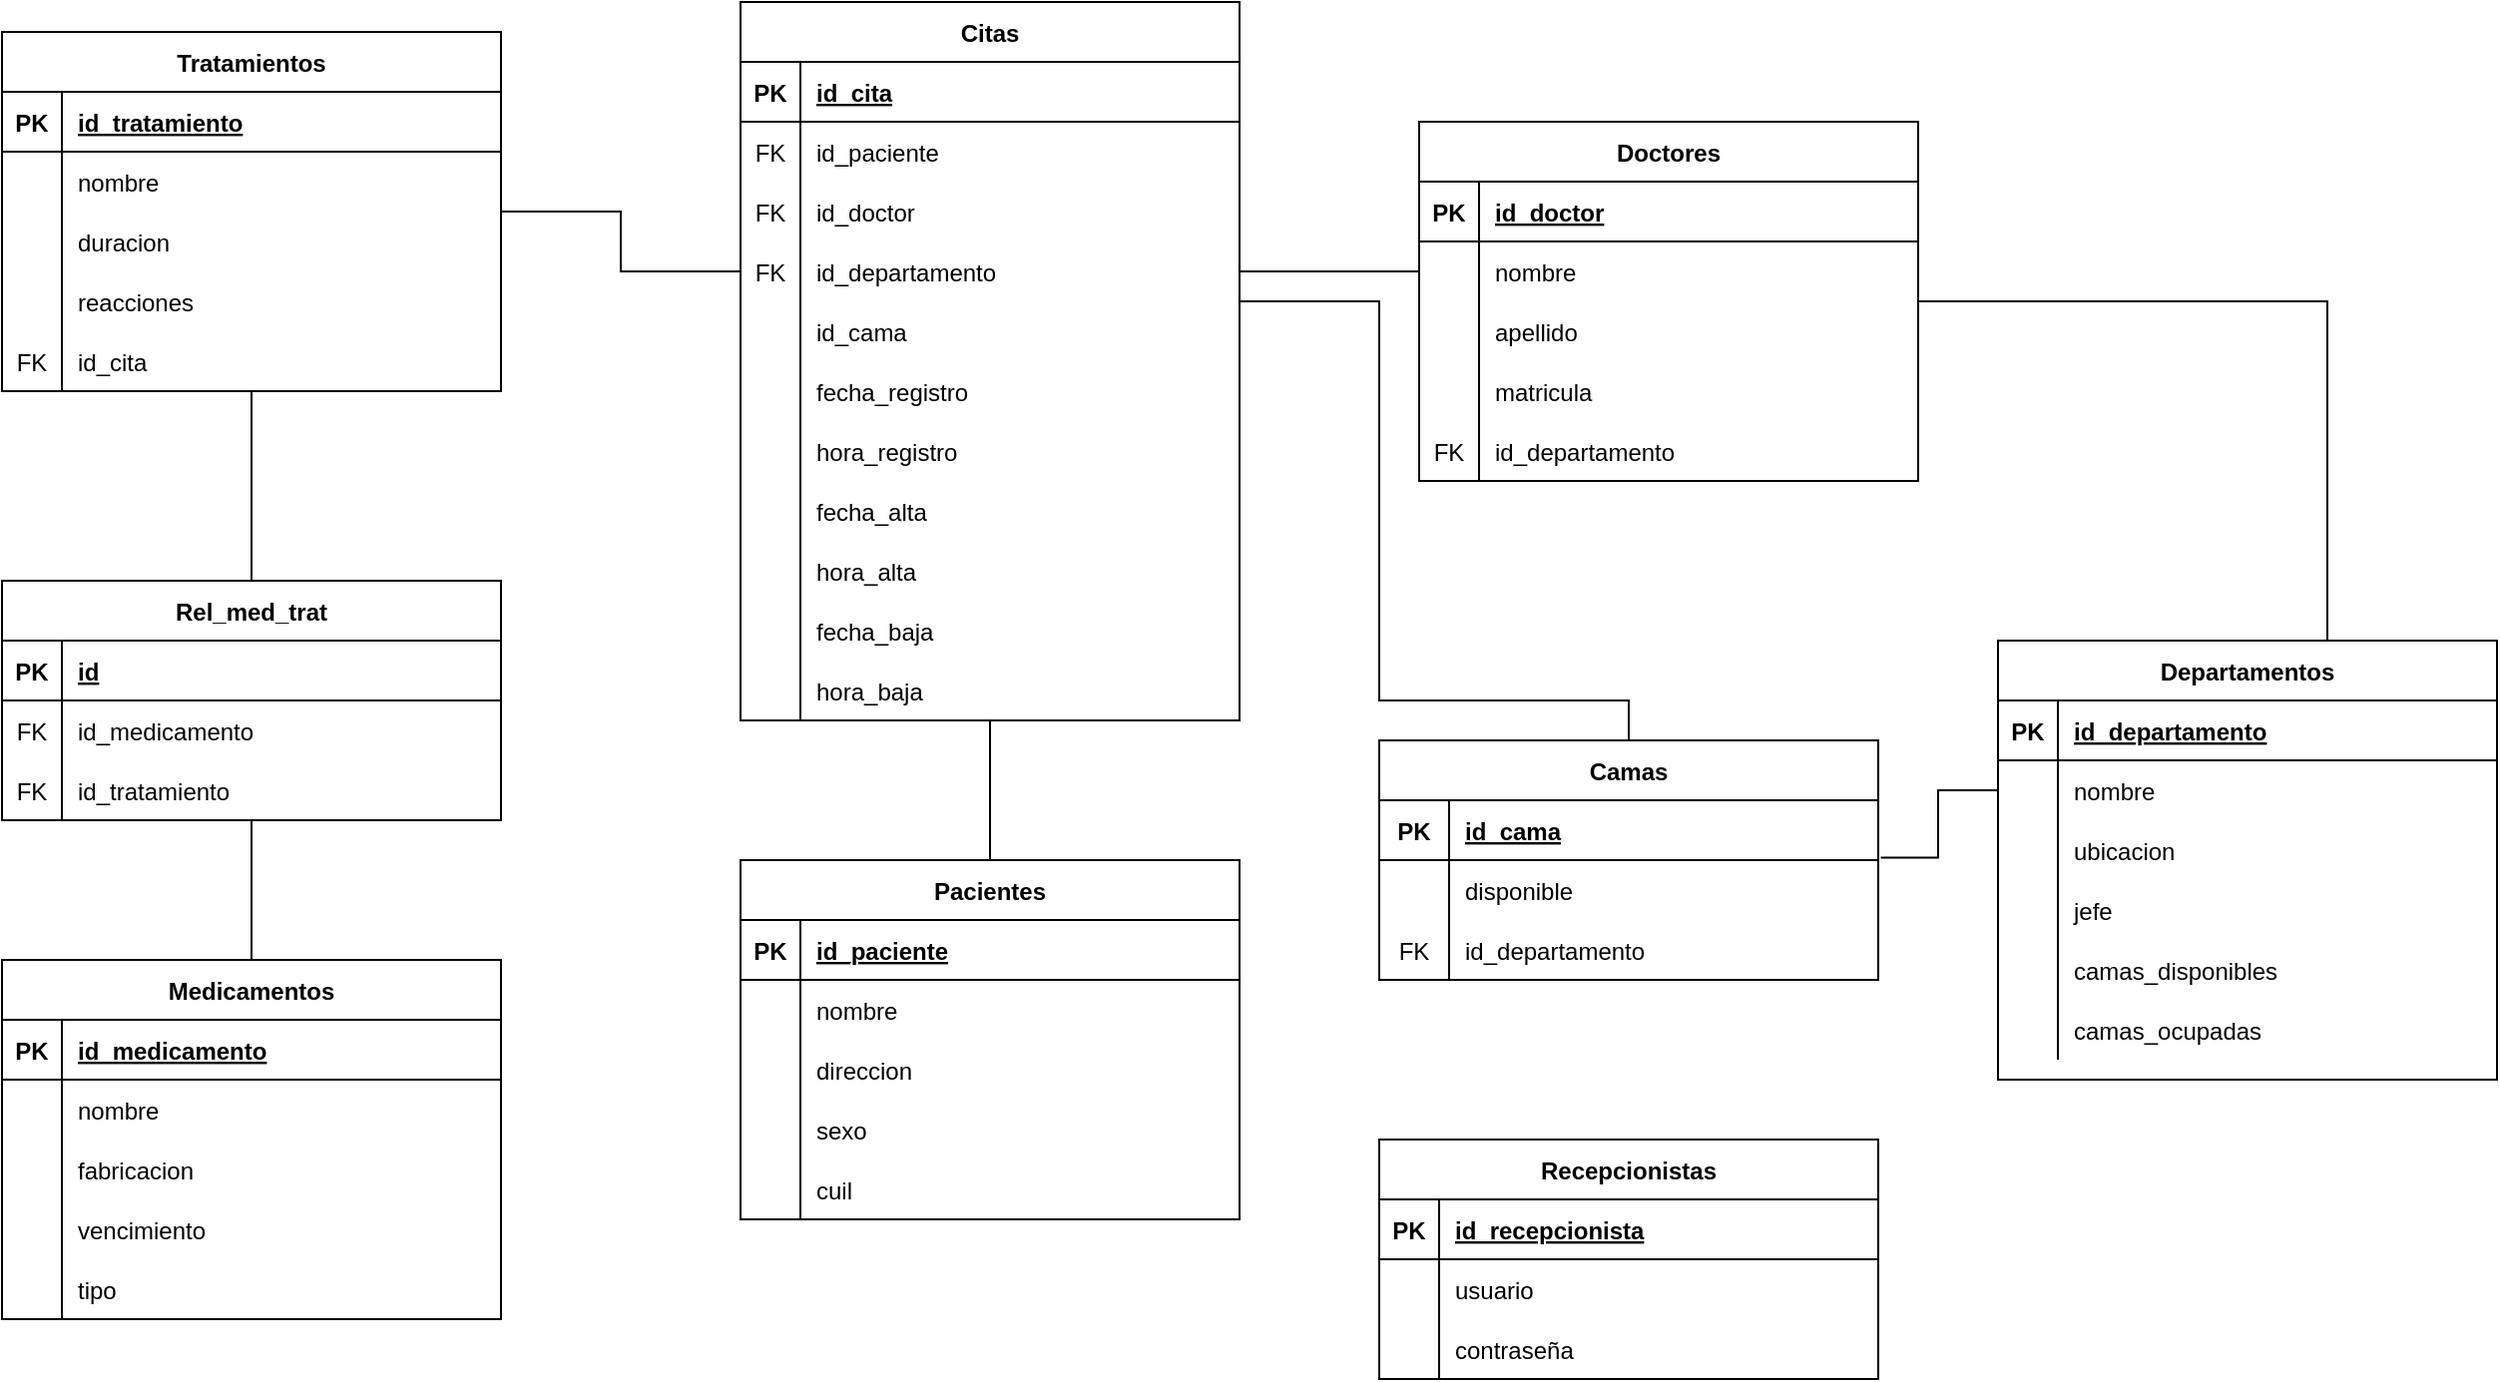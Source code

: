 <mxfile version="20.5.1" type="device"><diagram id="R2lEEEUBdFMjLlhIrx00" name="DER"><mxGraphModel dx="1574" dy="877" grid="1" gridSize="10" guides="1" tooltips="1" connect="1" arrows="1" fold="1" page="1" pageScale="1" pageWidth="850" pageHeight="1100" math="0" shadow="0" extFonts="Permanent Marker^https://fonts.googleapis.com/css?family=Permanent+Marker"><root><mxCell id="0"/><mxCell id="1" parent="0"/><mxCell id="C-vyLk0tnHw3VtMMgP7b-2" value="Pacientes" style="shape=table;startSize=30;container=1;collapsible=1;childLayout=tableLayout;fixedRows=1;rowLines=0;fontStyle=1;align=center;resizeLast=1;" parent="1" vertex="1"><mxGeometry x="590" y="710" width="250" height="180" as="geometry"/></mxCell><mxCell id="C-vyLk0tnHw3VtMMgP7b-3" value="" style="shape=partialRectangle;collapsible=0;dropTarget=0;pointerEvents=0;fillColor=none;points=[[0,0.5],[1,0.5]];portConstraint=eastwest;top=0;left=0;right=0;bottom=1;" parent="C-vyLk0tnHw3VtMMgP7b-2" vertex="1"><mxGeometry y="30" width="250" height="30" as="geometry"/></mxCell><mxCell id="C-vyLk0tnHw3VtMMgP7b-4" value="PK" style="shape=partialRectangle;overflow=hidden;connectable=0;fillColor=none;top=0;left=0;bottom=0;right=0;fontStyle=1;" parent="C-vyLk0tnHw3VtMMgP7b-3" vertex="1"><mxGeometry width="30" height="30" as="geometry"><mxRectangle width="30" height="30" as="alternateBounds"/></mxGeometry></mxCell><mxCell id="C-vyLk0tnHw3VtMMgP7b-5" value="id_paciente" style="shape=partialRectangle;overflow=hidden;connectable=0;fillColor=none;top=0;left=0;bottom=0;right=0;align=left;spacingLeft=6;fontStyle=5;" parent="C-vyLk0tnHw3VtMMgP7b-3" vertex="1"><mxGeometry x="30" width="220" height="30" as="geometry"><mxRectangle width="220" height="30" as="alternateBounds"/></mxGeometry></mxCell><mxCell id="C-vyLk0tnHw3VtMMgP7b-6" value="" style="shape=partialRectangle;collapsible=0;dropTarget=0;pointerEvents=0;fillColor=none;points=[[0,0.5],[1,0.5]];portConstraint=eastwest;top=0;left=0;right=0;bottom=0;" parent="C-vyLk0tnHw3VtMMgP7b-2" vertex="1"><mxGeometry y="60" width="250" height="30" as="geometry"/></mxCell><mxCell id="C-vyLk0tnHw3VtMMgP7b-7" value="" style="shape=partialRectangle;overflow=hidden;connectable=0;fillColor=none;top=0;left=0;bottom=0;right=0;" parent="C-vyLk0tnHw3VtMMgP7b-6" vertex="1"><mxGeometry width="30" height="30" as="geometry"><mxRectangle width="30" height="30" as="alternateBounds"/></mxGeometry></mxCell><mxCell id="C-vyLk0tnHw3VtMMgP7b-8" value="nombre" style="shape=partialRectangle;overflow=hidden;connectable=0;fillColor=none;top=0;left=0;bottom=0;right=0;align=left;spacingLeft=6;" parent="C-vyLk0tnHw3VtMMgP7b-6" vertex="1"><mxGeometry x="30" width="220" height="30" as="geometry"><mxRectangle width="220" height="30" as="alternateBounds"/></mxGeometry></mxCell><mxCell id="C-vyLk0tnHw3VtMMgP7b-9" value="" style="shape=partialRectangle;collapsible=0;dropTarget=0;pointerEvents=0;fillColor=none;points=[[0,0.5],[1,0.5]];portConstraint=eastwest;top=0;left=0;right=0;bottom=0;" parent="C-vyLk0tnHw3VtMMgP7b-2" vertex="1"><mxGeometry y="90" width="250" height="30" as="geometry"/></mxCell><mxCell id="C-vyLk0tnHw3VtMMgP7b-10" value="" style="shape=partialRectangle;overflow=hidden;connectable=0;fillColor=none;top=0;left=0;bottom=0;right=0;" parent="C-vyLk0tnHw3VtMMgP7b-9" vertex="1"><mxGeometry width="30" height="30" as="geometry"><mxRectangle width="30" height="30" as="alternateBounds"/></mxGeometry></mxCell><mxCell id="C-vyLk0tnHw3VtMMgP7b-11" value="direccion" style="shape=partialRectangle;overflow=hidden;connectable=0;fillColor=none;top=0;left=0;bottom=0;right=0;align=left;spacingLeft=6;" parent="C-vyLk0tnHw3VtMMgP7b-9" vertex="1"><mxGeometry x="30" width="220" height="30" as="geometry"><mxRectangle width="220" height="30" as="alternateBounds"/></mxGeometry></mxCell><mxCell id="EEqQCvYP9UKdH7BPrx2S-10" style="shape=partialRectangle;collapsible=0;dropTarget=0;pointerEvents=0;fillColor=none;points=[[0,0.5],[1,0.5]];portConstraint=eastwest;top=0;left=0;right=0;bottom=0;" parent="C-vyLk0tnHw3VtMMgP7b-2" vertex="1"><mxGeometry y="120" width="250" height="30" as="geometry"/></mxCell><mxCell id="EEqQCvYP9UKdH7BPrx2S-11" style="shape=partialRectangle;overflow=hidden;connectable=0;fillColor=none;top=0;left=0;bottom=0;right=0;" parent="EEqQCvYP9UKdH7BPrx2S-10" vertex="1"><mxGeometry width="30" height="30" as="geometry"><mxRectangle width="30" height="30" as="alternateBounds"/></mxGeometry></mxCell><mxCell id="EEqQCvYP9UKdH7BPrx2S-12" value="sexo" style="shape=partialRectangle;overflow=hidden;connectable=0;fillColor=none;top=0;left=0;bottom=0;right=0;align=left;spacingLeft=6;" parent="EEqQCvYP9UKdH7BPrx2S-10" vertex="1"><mxGeometry x="30" width="220" height="30" as="geometry"><mxRectangle width="220" height="30" as="alternateBounds"/></mxGeometry></mxCell><mxCell id="EEqQCvYP9UKdH7BPrx2S-13" style="shape=partialRectangle;collapsible=0;dropTarget=0;pointerEvents=0;fillColor=none;points=[[0,0.5],[1,0.5]];portConstraint=eastwest;top=0;left=0;right=0;bottom=0;" parent="C-vyLk0tnHw3VtMMgP7b-2" vertex="1"><mxGeometry y="150" width="250" height="30" as="geometry"/></mxCell><mxCell id="EEqQCvYP9UKdH7BPrx2S-14" style="shape=partialRectangle;overflow=hidden;connectable=0;fillColor=none;top=0;left=0;bottom=0;right=0;" parent="EEqQCvYP9UKdH7BPrx2S-13" vertex="1"><mxGeometry width="30" height="30" as="geometry"><mxRectangle width="30" height="30" as="alternateBounds"/></mxGeometry></mxCell><mxCell id="EEqQCvYP9UKdH7BPrx2S-15" value="cuil" style="shape=partialRectangle;overflow=hidden;connectable=0;fillColor=none;top=0;left=0;bottom=0;right=0;align=left;spacingLeft=6;" parent="EEqQCvYP9UKdH7BPrx2S-13" vertex="1"><mxGeometry x="30" width="220" height="30" as="geometry"><mxRectangle width="220" height="30" as="alternateBounds"/></mxGeometry></mxCell><mxCell id="C-vyLk0tnHw3VtMMgP7b-13" value="Departamentos" style="shape=table;startSize=30;container=1;collapsible=1;childLayout=tableLayout;fixedRows=1;rowLines=0;fontStyle=1;align=center;resizeLast=1;" parent="1" vertex="1"><mxGeometry x="1220" y="600" width="250" height="220" as="geometry"/></mxCell><mxCell id="C-vyLk0tnHw3VtMMgP7b-14" value="" style="shape=partialRectangle;collapsible=0;dropTarget=0;pointerEvents=0;fillColor=none;points=[[0,0.5],[1,0.5]];portConstraint=eastwest;top=0;left=0;right=0;bottom=1;" parent="C-vyLk0tnHw3VtMMgP7b-13" vertex="1"><mxGeometry y="30" width="250" height="30" as="geometry"/></mxCell><mxCell id="C-vyLk0tnHw3VtMMgP7b-15" value="PK" style="shape=partialRectangle;overflow=hidden;connectable=0;fillColor=none;top=0;left=0;bottom=0;right=0;fontStyle=1;" parent="C-vyLk0tnHw3VtMMgP7b-14" vertex="1"><mxGeometry width="30" height="30" as="geometry"><mxRectangle width="30" height="30" as="alternateBounds"/></mxGeometry></mxCell><mxCell id="C-vyLk0tnHw3VtMMgP7b-16" value="id_departamento" style="shape=partialRectangle;overflow=hidden;connectable=0;fillColor=none;top=0;left=0;bottom=0;right=0;align=left;spacingLeft=6;fontStyle=5;" parent="C-vyLk0tnHw3VtMMgP7b-14" vertex="1"><mxGeometry x="30" width="220" height="30" as="geometry"><mxRectangle width="220" height="30" as="alternateBounds"/></mxGeometry></mxCell><mxCell id="C-vyLk0tnHw3VtMMgP7b-17" value="" style="shape=partialRectangle;collapsible=0;dropTarget=0;pointerEvents=0;fillColor=none;points=[[0,0.5],[1,0.5]];portConstraint=eastwest;top=0;left=0;right=0;bottom=0;" parent="C-vyLk0tnHw3VtMMgP7b-13" vertex="1"><mxGeometry y="60" width="250" height="30" as="geometry"/></mxCell><mxCell id="C-vyLk0tnHw3VtMMgP7b-18" value="" style="shape=partialRectangle;overflow=hidden;connectable=0;fillColor=none;top=0;left=0;bottom=0;right=0;" parent="C-vyLk0tnHw3VtMMgP7b-17" vertex="1"><mxGeometry width="30" height="30" as="geometry"><mxRectangle width="30" height="30" as="alternateBounds"/></mxGeometry></mxCell><mxCell id="C-vyLk0tnHw3VtMMgP7b-19" value="nombre" style="shape=partialRectangle;overflow=hidden;connectable=0;fillColor=none;top=0;left=0;bottom=0;right=0;align=left;spacingLeft=6;" parent="C-vyLk0tnHw3VtMMgP7b-17" vertex="1"><mxGeometry x="30" width="220" height="30" as="geometry"><mxRectangle width="220" height="30" as="alternateBounds"/></mxGeometry></mxCell><mxCell id="C-vyLk0tnHw3VtMMgP7b-20" value="" style="shape=partialRectangle;collapsible=0;dropTarget=0;pointerEvents=0;fillColor=none;points=[[0,0.5],[1,0.5]];portConstraint=eastwest;top=0;left=0;right=0;bottom=0;" parent="C-vyLk0tnHw3VtMMgP7b-13" vertex="1"><mxGeometry y="90" width="250" height="30" as="geometry"/></mxCell><mxCell id="C-vyLk0tnHw3VtMMgP7b-21" value="" style="shape=partialRectangle;overflow=hidden;connectable=0;fillColor=none;top=0;left=0;bottom=0;right=0;" parent="C-vyLk0tnHw3VtMMgP7b-20" vertex="1"><mxGeometry width="30" height="30" as="geometry"><mxRectangle width="30" height="30" as="alternateBounds"/></mxGeometry></mxCell><mxCell id="C-vyLk0tnHw3VtMMgP7b-22" value="ubicacion" style="shape=partialRectangle;overflow=hidden;connectable=0;fillColor=none;top=0;left=0;bottom=0;right=0;align=left;spacingLeft=6;" parent="C-vyLk0tnHw3VtMMgP7b-20" vertex="1"><mxGeometry x="30" width="220" height="30" as="geometry"><mxRectangle width="220" height="30" as="alternateBounds"/></mxGeometry></mxCell><mxCell id="EEqQCvYP9UKdH7BPrx2S-16" style="shape=partialRectangle;collapsible=0;dropTarget=0;pointerEvents=0;fillColor=none;points=[[0,0.5],[1,0.5]];portConstraint=eastwest;top=0;left=0;right=0;bottom=0;" parent="C-vyLk0tnHw3VtMMgP7b-13" vertex="1"><mxGeometry y="120" width="250" height="30" as="geometry"/></mxCell><mxCell id="EEqQCvYP9UKdH7BPrx2S-17" style="shape=partialRectangle;overflow=hidden;connectable=0;fillColor=none;top=0;left=0;bottom=0;right=0;" parent="EEqQCvYP9UKdH7BPrx2S-16" vertex="1"><mxGeometry width="30" height="30" as="geometry"><mxRectangle width="30" height="30" as="alternateBounds"/></mxGeometry></mxCell><mxCell id="EEqQCvYP9UKdH7BPrx2S-18" value="jefe" style="shape=partialRectangle;overflow=hidden;connectable=0;fillColor=none;top=0;left=0;bottom=0;right=0;align=left;spacingLeft=6;" parent="EEqQCvYP9UKdH7BPrx2S-16" vertex="1"><mxGeometry x="30" width="220" height="30" as="geometry"><mxRectangle width="220" height="30" as="alternateBounds"/></mxGeometry></mxCell><mxCell id="EEqQCvYP9UKdH7BPrx2S-19" style="shape=partialRectangle;collapsible=0;dropTarget=0;pointerEvents=0;fillColor=none;points=[[0,0.5],[1,0.5]];portConstraint=eastwest;top=0;left=0;right=0;bottom=0;" parent="C-vyLk0tnHw3VtMMgP7b-13" vertex="1"><mxGeometry y="150" width="250" height="30" as="geometry"/></mxCell><mxCell id="EEqQCvYP9UKdH7BPrx2S-20" style="shape=partialRectangle;overflow=hidden;connectable=0;fillColor=none;top=0;left=0;bottom=0;right=0;" parent="EEqQCvYP9UKdH7BPrx2S-19" vertex="1"><mxGeometry width="30" height="30" as="geometry"><mxRectangle width="30" height="30" as="alternateBounds"/></mxGeometry></mxCell><mxCell id="EEqQCvYP9UKdH7BPrx2S-21" value="camas_disponibles" style="shape=partialRectangle;overflow=hidden;connectable=0;fillColor=none;top=0;left=0;bottom=0;right=0;align=left;spacingLeft=6;" parent="EEqQCvYP9UKdH7BPrx2S-19" vertex="1"><mxGeometry x="30" width="220" height="30" as="geometry"><mxRectangle width="220" height="30" as="alternateBounds"/></mxGeometry></mxCell><mxCell id="EEqQCvYP9UKdH7BPrx2S-22" style="shape=partialRectangle;collapsible=0;dropTarget=0;pointerEvents=0;fillColor=none;points=[[0,0.5],[1,0.5]];portConstraint=eastwest;top=0;left=0;right=0;bottom=0;" parent="C-vyLk0tnHw3VtMMgP7b-13" vertex="1"><mxGeometry y="180" width="250" height="30" as="geometry"/></mxCell><mxCell id="EEqQCvYP9UKdH7BPrx2S-23" style="shape=partialRectangle;overflow=hidden;connectable=0;fillColor=none;top=0;left=0;bottom=0;right=0;" parent="EEqQCvYP9UKdH7BPrx2S-22" vertex="1"><mxGeometry width="30" height="30" as="geometry"><mxRectangle width="30" height="30" as="alternateBounds"/></mxGeometry></mxCell><mxCell id="EEqQCvYP9UKdH7BPrx2S-24" value="camas_ocupadas" style="shape=partialRectangle;overflow=hidden;connectable=0;fillColor=none;top=0;left=0;bottom=0;right=0;align=left;spacingLeft=6;" parent="EEqQCvYP9UKdH7BPrx2S-22" vertex="1"><mxGeometry x="30" width="220" height="30" as="geometry"><mxRectangle width="220" height="30" as="alternateBounds"/></mxGeometry></mxCell><mxCell id="Pt8piyzwQmaFVVtu25GM-61" style="edgeStyle=orthogonalEdgeStyle;rounded=0;orthogonalLoop=1;jettySize=auto;html=1;entryX=0.5;entryY=0;entryDx=0;entryDy=0;endArrow=none;endFill=0;" parent="1" source="C-vyLk0tnHw3VtMMgP7b-23" target="C-vyLk0tnHw3VtMMgP7b-13" edge="1"><mxGeometry relative="1" as="geometry"><Array as="points"><mxPoint x="1385" y="430"/><mxPoint x="1385" y="600"/></Array></mxGeometry></mxCell><mxCell id="C-vyLk0tnHw3VtMMgP7b-23" value="Doctores" style="shape=table;startSize=30;container=1;collapsible=1;childLayout=tableLayout;fixedRows=1;rowLines=0;fontStyle=1;align=center;resizeLast=1;" parent="1" vertex="1"><mxGeometry x="930" y="340" width="250" height="180" as="geometry"/></mxCell><mxCell id="C-vyLk0tnHw3VtMMgP7b-24" value="" style="shape=partialRectangle;collapsible=0;dropTarget=0;pointerEvents=0;fillColor=none;points=[[0,0.5],[1,0.5]];portConstraint=eastwest;top=0;left=0;right=0;bottom=1;" parent="C-vyLk0tnHw3VtMMgP7b-23" vertex="1"><mxGeometry y="30" width="250" height="30" as="geometry"/></mxCell><mxCell id="C-vyLk0tnHw3VtMMgP7b-25" value="PK" style="shape=partialRectangle;overflow=hidden;connectable=0;fillColor=none;top=0;left=0;bottom=0;right=0;fontStyle=1;" parent="C-vyLk0tnHw3VtMMgP7b-24" vertex="1"><mxGeometry width="30" height="30" as="geometry"><mxRectangle width="30" height="30" as="alternateBounds"/></mxGeometry></mxCell><mxCell id="C-vyLk0tnHw3VtMMgP7b-26" value="id_doctor" style="shape=partialRectangle;overflow=hidden;connectable=0;fillColor=none;top=0;left=0;bottom=0;right=0;align=left;spacingLeft=6;fontStyle=5;" parent="C-vyLk0tnHw3VtMMgP7b-24" vertex="1"><mxGeometry x="30" width="220" height="30" as="geometry"><mxRectangle width="220" height="30" as="alternateBounds"/></mxGeometry></mxCell><mxCell id="C-vyLk0tnHw3VtMMgP7b-27" value="" style="shape=partialRectangle;collapsible=0;dropTarget=0;pointerEvents=0;fillColor=none;points=[[0,0.5],[1,0.5]];portConstraint=eastwest;top=0;left=0;right=0;bottom=0;" parent="C-vyLk0tnHw3VtMMgP7b-23" vertex="1"><mxGeometry y="60" width="250" height="30" as="geometry"/></mxCell><mxCell id="C-vyLk0tnHw3VtMMgP7b-28" value="" style="shape=partialRectangle;overflow=hidden;connectable=0;fillColor=none;top=0;left=0;bottom=0;right=0;" parent="C-vyLk0tnHw3VtMMgP7b-27" vertex="1"><mxGeometry width="30" height="30" as="geometry"><mxRectangle width="30" height="30" as="alternateBounds"/></mxGeometry></mxCell><mxCell id="C-vyLk0tnHw3VtMMgP7b-29" value="nombre" style="shape=partialRectangle;overflow=hidden;connectable=0;fillColor=none;top=0;left=0;bottom=0;right=0;align=left;spacingLeft=6;" parent="C-vyLk0tnHw3VtMMgP7b-27" vertex="1"><mxGeometry x="30" width="220" height="30" as="geometry"><mxRectangle width="220" height="30" as="alternateBounds"/></mxGeometry></mxCell><mxCell id="EEqQCvYP9UKdH7BPrx2S-1" style="shape=partialRectangle;collapsible=0;dropTarget=0;pointerEvents=0;fillColor=none;points=[[0,0.5],[1,0.5]];portConstraint=eastwest;top=0;left=0;right=0;bottom=0;" parent="C-vyLk0tnHw3VtMMgP7b-23" vertex="1"><mxGeometry y="90" width="250" height="30" as="geometry"/></mxCell><mxCell id="EEqQCvYP9UKdH7BPrx2S-2" style="shape=partialRectangle;overflow=hidden;connectable=0;fillColor=none;top=0;left=0;bottom=0;right=0;" parent="EEqQCvYP9UKdH7BPrx2S-1" vertex="1"><mxGeometry width="30" height="30" as="geometry"><mxRectangle width="30" height="30" as="alternateBounds"/></mxGeometry></mxCell><mxCell id="EEqQCvYP9UKdH7BPrx2S-3" value="apellido" style="shape=partialRectangle;overflow=hidden;connectable=0;fillColor=none;top=0;left=0;bottom=0;right=0;align=left;spacingLeft=6;" parent="EEqQCvYP9UKdH7BPrx2S-1" vertex="1"><mxGeometry x="30" width="220" height="30" as="geometry"><mxRectangle width="220" height="30" as="alternateBounds"/></mxGeometry></mxCell><mxCell id="EEqQCvYP9UKdH7BPrx2S-4" style="shape=partialRectangle;collapsible=0;dropTarget=0;pointerEvents=0;fillColor=none;points=[[0,0.5],[1,0.5]];portConstraint=eastwest;top=0;left=0;right=0;bottom=0;" parent="C-vyLk0tnHw3VtMMgP7b-23" vertex="1"><mxGeometry y="120" width="250" height="30" as="geometry"/></mxCell><mxCell id="EEqQCvYP9UKdH7BPrx2S-5" style="shape=partialRectangle;overflow=hidden;connectable=0;fillColor=none;top=0;left=0;bottom=0;right=0;" parent="EEqQCvYP9UKdH7BPrx2S-4" vertex="1"><mxGeometry width="30" height="30" as="geometry"><mxRectangle width="30" height="30" as="alternateBounds"/></mxGeometry></mxCell><mxCell id="EEqQCvYP9UKdH7BPrx2S-6" value="matricula" style="shape=partialRectangle;overflow=hidden;connectable=0;fillColor=none;top=0;left=0;bottom=0;right=0;align=left;spacingLeft=6;" parent="EEqQCvYP9UKdH7BPrx2S-4" vertex="1"><mxGeometry x="30" width="220" height="30" as="geometry"><mxRectangle width="220" height="30" as="alternateBounds"/></mxGeometry></mxCell><mxCell id="EEqQCvYP9UKdH7BPrx2S-7" style="shape=partialRectangle;collapsible=0;dropTarget=0;pointerEvents=0;fillColor=none;points=[[0,0.5],[1,0.5]];portConstraint=eastwest;top=0;left=0;right=0;bottom=0;" parent="C-vyLk0tnHw3VtMMgP7b-23" vertex="1"><mxGeometry y="150" width="250" height="30" as="geometry"/></mxCell><mxCell id="EEqQCvYP9UKdH7BPrx2S-8" value="FK" style="shape=partialRectangle;overflow=hidden;connectable=0;fillColor=none;top=0;left=0;bottom=0;right=0;" parent="EEqQCvYP9UKdH7BPrx2S-7" vertex="1"><mxGeometry width="30" height="30" as="geometry"><mxRectangle width="30" height="30" as="alternateBounds"/></mxGeometry></mxCell><mxCell id="EEqQCvYP9UKdH7BPrx2S-9" value="id_departamento" style="shape=partialRectangle;overflow=hidden;connectable=0;fillColor=none;top=0;left=0;bottom=0;right=0;align=left;spacingLeft=6;" parent="EEqQCvYP9UKdH7BPrx2S-7" vertex="1"><mxGeometry x="30" width="220" height="30" as="geometry"><mxRectangle width="220" height="30" as="alternateBounds"/></mxGeometry></mxCell><mxCell id="EEqQCvYP9UKdH7BPrx2S-44" value="Medicamentos" style="shape=table;startSize=30;container=1;collapsible=1;childLayout=tableLayout;fixedRows=1;rowLines=0;fontStyle=1;align=center;resizeLast=1;" parent="1" vertex="1"><mxGeometry x="220" y="760" width="250" height="180" as="geometry"/></mxCell><mxCell id="EEqQCvYP9UKdH7BPrx2S-45" value="" style="shape=partialRectangle;collapsible=0;dropTarget=0;pointerEvents=0;fillColor=none;points=[[0,0.5],[1,0.5]];portConstraint=eastwest;top=0;left=0;right=0;bottom=1;" parent="EEqQCvYP9UKdH7BPrx2S-44" vertex="1"><mxGeometry y="30" width="250" height="30" as="geometry"/></mxCell><mxCell id="EEqQCvYP9UKdH7BPrx2S-46" value="PK" style="shape=partialRectangle;overflow=hidden;connectable=0;fillColor=none;top=0;left=0;bottom=0;right=0;fontStyle=1;" parent="EEqQCvYP9UKdH7BPrx2S-45" vertex="1"><mxGeometry width="30" height="30" as="geometry"><mxRectangle width="30" height="30" as="alternateBounds"/></mxGeometry></mxCell><mxCell id="EEqQCvYP9UKdH7BPrx2S-47" value="id_medicamento" style="shape=partialRectangle;overflow=hidden;connectable=0;fillColor=none;top=0;left=0;bottom=0;right=0;align=left;spacingLeft=6;fontStyle=5;" parent="EEqQCvYP9UKdH7BPrx2S-45" vertex="1"><mxGeometry x="30" width="220" height="30" as="geometry"><mxRectangle width="220" height="30" as="alternateBounds"/></mxGeometry></mxCell><mxCell id="EEqQCvYP9UKdH7BPrx2S-48" value="" style="shape=partialRectangle;collapsible=0;dropTarget=0;pointerEvents=0;fillColor=none;points=[[0,0.5],[1,0.5]];portConstraint=eastwest;top=0;left=0;right=0;bottom=0;" parent="EEqQCvYP9UKdH7BPrx2S-44" vertex="1"><mxGeometry y="60" width="250" height="30" as="geometry"/></mxCell><mxCell id="EEqQCvYP9UKdH7BPrx2S-49" value="" style="shape=partialRectangle;overflow=hidden;connectable=0;fillColor=none;top=0;left=0;bottom=0;right=0;" parent="EEqQCvYP9UKdH7BPrx2S-48" vertex="1"><mxGeometry width="30" height="30" as="geometry"><mxRectangle width="30" height="30" as="alternateBounds"/></mxGeometry></mxCell><mxCell id="EEqQCvYP9UKdH7BPrx2S-50" value="nombre" style="shape=partialRectangle;overflow=hidden;connectable=0;fillColor=none;top=0;left=0;bottom=0;right=0;align=left;spacingLeft=6;" parent="EEqQCvYP9UKdH7BPrx2S-48" vertex="1"><mxGeometry x="30" width="220" height="30" as="geometry"><mxRectangle width="220" height="30" as="alternateBounds"/></mxGeometry></mxCell><mxCell id="EEqQCvYP9UKdH7BPrx2S-51" style="shape=partialRectangle;collapsible=0;dropTarget=0;pointerEvents=0;fillColor=none;points=[[0,0.5],[1,0.5]];portConstraint=eastwest;top=0;left=0;right=0;bottom=0;" parent="EEqQCvYP9UKdH7BPrx2S-44" vertex="1"><mxGeometry y="90" width="250" height="30" as="geometry"/></mxCell><mxCell id="EEqQCvYP9UKdH7BPrx2S-52" style="shape=partialRectangle;overflow=hidden;connectable=0;fillColor=none;top=0;left=0;bottom=0;right=0;" parent="EEqQCvYP9UKdH7BPrx2S-51" vertex="1"><mxGeometry width="30" height="30" as="geometry"><mxRectangle width="30" height="30" as="alternateBounds"/></mxGeometry></mxCell><mxCell id="EEqQCvYP9UKdH7BPrx2S-53" value="fabricacion" style="shape=partialRectangle;overflow=hidden;connectable=0;fillColor=none;top=0;left=0;bottom=0;right=0;align=left;spacingLeft=6;" parent="EEqQCvYP9UKdH7BPrx2S-51" vertex="1"><mxGeometry x="30" width="220" height="30" as="geometry"><mxRectangle width="220" height="30" as="alternateBounds"/></mxGeometry></mxCell><mxCell id="EEqQCvYP9UKdH7BPrx2S-54" style="shape=partialRectangle;collapsible=0;dropTarget=0;pointerEvents=0;fillColor=none;points=[[0,0.5],[1,0.5]];portConstraint=eastwest;top=0;left=0;right=0;bottom=0;" parent="EEqQCvYP9UKdH7BPrx2S-44" vertex="1"><mxGeometry y="120" width="250" height="30" as="geometry"/></mxCell><mxCell id="EEqQCvYP9UKdH7BPrx2S-55" style="shape=partialRectangle;overflow=hidden;connectable=0;fillColor=none;top=0;left=0;bottom=0;right=0;" parent="EEqQCvYP9UKdH7BPrx2S-54" vertex="1"><mxGeometry width="30" height="30" as="geometry"><mxRectangle width="30" height="30" as="alternateBounds"/></mxGeometry></mxCell><mxCell id="EEqQCvYP9UKdH7BPrx2S-56" value="vencimiento" style="shape=partialRectangle;overflow=hidden;connectable=0;fillColor=none;top=0;left=0;bottom=0;right=0;align=left;spacingLeft=6;" parent="EEqQCvYP9UKdH7BPrx2S-54" vertex="1"><mxGeometry x="30" width="220" height="30" as="geometry"><mxRectangle width="220" height="30" as="alternateBounds"/></mxGeometry></mxCell><mxCell id="EEqQCvYP9UKdH7BPrx2S-57" style="shape=partialRectangle;collapsible=0;dropTarget=0;pointerEvents=0;fillColor=none;points=[[0,0.5],[1,0.5]];portConstraint=eastwest;top=0;left=0;right=0;bottom=0;" parent="EEqQCvYP9UKdH7BPrx2S-44" vertex="1"><mxGeometry y="150" width="250" height="30" as="geometry"/></mxCell><mxCell id="EEqQCvYP9UKdH7BPrx2S-58" style="shape=partialRectangle;overflow=hidden;connectable=0;fillColor=none;top=0;left=0;bottom=0;right=0;" parent="EEqQCvYP9UKdH7BPrx2S-57" vertex="1"><mxGeometry width="30" height="30" as="geometry"><mxRectangle width="30" height="30" as="alternateBounds"/></mxGeometry></mxCell><mxCell id="EEqQCvYP9UKdH7BPrx2S-59" value="tipo" style="shape=partialRectangle;overflow=hidden;connectable=0;fillColor=none;top=0;left=0;bottom=0;right=0;align=left;spacingLeft=6;" parent="EEqQCvYP9UKdH7BPrx2S-57" vertex="1"><mxGeometry x="30" width="220" height="30" as="geometry"><mxRectangle width="220" height="30" as="alternateBounds"/></mxGeometry></mxCell><mxCell id="Pt8piyzwQmaFVVtu25GM-66" style="edgeStyle=orthogonalEdgeStyle;rounded=0;orthogonalLoop=1;jettySize=auto;html=1;entryX=0;entryY=0.5;entryDx=0;entryDy=0;endArrow=none;endFill=0;" parent="1" source="EEqQCvYP9UKdH7BPrx2S-60" target="Pt8piyzwQmaFVVtu25GM-36" edge="1"><mxGeometry relative="1" as="geometry"/></mxCell><mxCell id="Pt8piyzwQmaFVVtu25GM-67" style="edgeStyle=orthogonalEdgeStyle;rounded=0;orthogonalLoop=1;jettySize=auto;html=1;entryX=0.5;entryY=0;entryDx=0;entryDy=0;endArrow=none;endFill=0;" parent="1" source="EEqQCvYP9UKdH7BPrx2S-60" target="EEqQCvYP9UKdH7BPrx2S-84" edge="1"><mxGeometry relative="1" as="geometry"/></mxCell><mxCell id="EEqQCvYP9UKdH7BPrx2S-60" value="Tratamientos" style="shape=table;startSize=30;container=1;collapsible=1;childLayout=tableLayout;fixedRows=1;rowLines=0;fontStyle=1;align=center;resizeLast=1;" parent="1" vertex="1"><mxGeometry x="220" y="295" width="250" height="180" as="geometry"/></mxCell><mxCell id="EEqQCvYP9UKdH7BPrx2S-61" value="" style="shape=partialRectangle;collapsible=0;dropTarget=0;pointerEvents=0;fillColor=none;points=[[0,0.5],[1,0.5]];portConstraint=eastwest;top=0;left=0;right=0;bottom=1;" parent="EEqQCvYP9UKdH7BPrx2S-60" vertex="1"><mxGeometry y="30" width="250" height="30" as="geometry"/></mxCell><mxCell id="EEqQCvYP9UKdH7BPrx2S-62" value="PK" style="shape=partialRectangle;overflow=hidden;connectable=0;fillColor=none;top=0;left=0;bottom=0;right=0;fontStyle=1;" parent="EEqQCvYP9UKdH7BPrx2S-61" vertex="1"><mxGeometry width="30" height="30" as="geometry"><mxRectangle width="30" height="30" as="alternateBounds"/></mxGeometry></mxCell><mxCell id="EEqQCvYP9UKdH7BPrx2S-63" value="id_tratamiento" style="shape=partialRectangle;overflow=hidden;connectable=0;fillColor=none;top=0;left=0;bottom=0;right=0;align=left;spacingLeft=6;fontStyle=5;" parent="EEqQCvYP9UKdH7BPrx2S-61" vertex="1"><mxGeometry x="30" width="220" height="30" as="geometry"><mxRectangle width="220" height="30" as="alternateBounds"/></mxGeometry></mxCell><mxCell id="EEqQCvYP9UKdH7BPrx2S-64" value="" style="shape=partialRectangle;collapsible=0;dropTarget=0;pointerEvents=0;fillColor=none;points=[[0,0.5],[1,0.5]];portConstraint=eastwest;top=0;left=0;right=0;bottom=0;" parent="EEqQCvYP9UKdH7BPrx2S-60" vertex="1"><mxGeometry y="60" width="250" height="30" as="geometry"/></mxCell><mxCell id="EEqQCvYP9UKdH7BPrx2S-65" value="" style="shape=partialRectangle;overflow=hidden;connectable=0;fillColor=none;top=0;left=0;bottom=0;right=0;" parent="EEqQCvYP9UKdH7BPrx2S-64" vertex="1"><mxGeometry width="30" height="30" as="geometry"><mxRectangle width="30" height="30" as="alternateBounds"/></mxGeometry></mxCell><mxCell id="EEqQCvYP9UKdH7BPrx2S-66" value="nombre" style="shape=partialRectangle;overflow=hidden;connectable=0;fillColor=none;top=0;left=0;bottom=0;right=0;align=left;spacingLeft=6;" parent="EEqQCvYP9UKdH7BPrx2S-64" vertex="1"><mxGeometry x="30" width="220" height="30" as="geometry"><mxRectangle width="220" height="30" as="alternateBounds"/></mxGeometry></mxCell><mxCell id="EEqQCvYP9UKdH7BPrx2S-67" style="shape=partialRectangle;collapsible=0;dropTarget=0;pointerEvents=0;fillColor=none;points=[[0,0.5],[1,0.5]];portConstraint=eastwest;top=0;left=0;right=0;bottom=0;" parent="EEqQCvYP9UKdH7BPrx2S-60" vertex="1"><mxGeometry y="90" width="250" height="30" as="geometry"/></mxCell><mxCell id="EEqQCvYP9UKdH7BPrx2S-68" style="shape=partialRectangle;overflow=hidden;connectable=0;fillColor=none;top=0;left=0;bottom=0;right=0;" parent="EEqQCvYP9UKdH7BPrx2S-67" vertex="1"><mxGeometry width="30" height="30" as="geometry"><mxRectangle width="30" height="30" as="alternateBounds"/></mxGeometry></mxCell><mxCell id="EEqQCvYP9UKdH7BPrx2S-69" value="duracion" style="shape=partialRectangle;overflow=hidden;connectable=0;fillColor=none;top=0;left=0;bottom=0;right=0;align=left;spacingLeft=6;" parent="EEqQCvYP9UKdH7BPrx2S-67" vertex="1"><mxGeometry x="30" width="220" height="30" as="geometry"><mxRectangle width="220" height="30" as="alternateBounds"/></mxGeometry></mxCell><mxCell id="EEqQCvYP9UKdH7BPrx2S-70" style="shape=partialRectangle;collapsible=0;dropTarget=0;pointerEvents=0;fillColor=none;points=[[0,0.5],[1,0.5]];portConstraint=eastwest;top=0;left=0;right=0;bottom=0;" parent="EEqQCvYP9UKdH7BPrx2S-60" vertex="1"><mxGeometry y="120" width="250" height="30" as="geometry"/></mxCell><mxCell id="EEqQCvYP9UKdH7BPrx2S-71" style="shape=partialRectangle;overflow=hidden;connectable=0;fillColor=none;top=0;left=0;bottom=0;right=0;" parent="EEqQCvYP9UKdH7BPrx2S-70" vertex="1"><mxGeometry width="30" height="30" as="geometry"><mxRectangle width="30" height="30" as="alternateBounds"/></mxGeometry></mxCell><mxCell id="EEqQCvYP9UKdH7BPrx2S-72" value="reacciones" style="shape=partialRectangle;overflow=hidden;connectable=0;fillColor=none;top=0;left=0;bottom=0;right=0;align=left;spacingLeft=6;" parent="EEqQCvYP9UKdH7BPrx2S-70" vertex="1"><mxGeometry x="30" width="220" height="30" as="geometry"><mxRectangle width="220" height="30" as="alternateBounds"/></mxGeometry></mxCell><mxCell id="EEqQCvYP9UKdH7BPrx2S-81" style="shape=partialRectangle;collapsible=0;dropTarget=0;pointerEvents=0;fillColor=none;points=[[0,0.5],[1,0.5]];portConstraint=eastwest;top=0;left=0;right=0;bottom=0;" parent="EEqQCvYP9UKdH7BPrx2S-60" vertex="1"><mxGeometry y="150" width="250" height="30" as="geometry"/></mxCell><mxCell id="EEqQCvYP9UKdH7BPrx2S-82" value="FK" style="shape=partialRectangle;overflow=hidden;connectable=0;fillColor=none;top=0;left=0;bottom=0;right=0;" parent="EEqQCvYP9UKdH7BPrx2S-81" vertex="1"><mxGeometry width="30" height="30" as="geometry"><mxRectangle width="30" height="30" as="alternateBounds"/></mxGeometry></mxCell><mxCell id="EEqQCvYP9UKdH7BPrx2S-83" value="id_cita" style="shape=partialRectangle;overflow=hidden;connectable=0;fillColor=none;top=0;left=0;bottom=0;right=0;align=left;spacingLeft=6;" parent="EEqQCvYP9UKdH7BPrx2S-81" vertex="1"><mxGeometry x="30" width="220" height="30" as="geometry"><mxRectangle width="220" height="30" as="alternateBounds"/></mxGeometry></mxCell><mxCell id="Pt8piyzwQmaFVVtu25GM-68" style="edgeStyle=orthogonalEdgeStyle;rounded=0;orthogonalLoop=1;jettySize=auto;html=1;entryX=0.5;entryY=0;entryDx=0;entryDy=0;endArrow=none;endFill=0;" parent="1" source="EEqQCvYP9UKdH7BPrx2S-84" target="EEqQCvYP9UKdH7BPrx2S-44" edge="1"><mxGeometry relative="1" as="geometry"/></mxCell><mxCell id="EEqQCvYP9UKdH7BPrx2S-84" value="Rel_med_trat" style="shape=table;startSize=30;container=1;collapsible=1;childLayout=tableLayout;fixedRows=1;rowLines=0;fontStyle=1;align=center;resizeLast=1;" parent="1" vertex="1"><mxGeometry x="220" y="570" width="250" height="120" as="geometry"/></mxCell><mxCell id="EEqQCvYP9UKdH7BPrx2S-85" value="" style="shape=partialRectangle;collapsible=0;dropTarget=0;pointerEvents=0;fillColor=none;points=[[0,0.5],[1,0.5]];portConstraint=eastwest;top=0;left=0;right=0;bottom=1;" parent="EEqQCvYP9UKdH7BPrx2S-84" vertex="1"><mxGeometry y="30" width="250" height="30" as="geometry"/></mxCell><mxCell id="EEqQCvYP9UKdH7BPrx2S-86" value="PK" style="shape=partialRectangle;overflow=hidden;connectable=0;fillColor=none;top=0;left=0;bottom=0;right=0;fontStyle=1;" parent="EEqQCvYP9UKdH7BPrx2S-85" vertex="1"><mxGeometry width="30" height="30" as="geometry"><mxRectangle width="30" height="30" as="alternateBounds"/></mxGeometry></mxCell><mxCell id="EEqQCvYP9UKdH7BPrx2S-87" value="id" style="shape=partialRectangle;overflow=hidden;connectable=0;fillColor=none;top=0;left=0;bottom=0;right=0;align=left;spacingLeft=6;fontStyle=5;" parent="EEqQCvYP9UKdH7BPrx2S-85" vertex="1"><mxGeometry x="30" width="220" height="30" as="geometry"><mxRectangle width="220" height="30" as="alternateBounds"/></mxGeometry></mxCell><mxCell id="EEqQCvYP9UKdH7BPrx2S-88" value="" style="shape=partialRectangle;collapsible=0;dropTarget=0;pointerEvents=0;fillColor=none;points=[[0,0.5],[1,0.5]];portConstraint=eastwest;top=0;left=0;right=0;bottom=0;" parent="EEqQCvYP9UKdH7BPrx2S-84" vertex="1"><mxGeometry y="60" width="250" height="30" as="geometry"/></mxCell><mxCell id="EEqQCvYP9UKdH7BPrx2S-89" value="FK" style="shape=partialRectangle;overflow=hidden;connectable=0;fillColor=none;top=0;left=0;bottom=0;right=0;" parent="EEqQCvYP9UKdH7BPrx2S-88" vertex="1"><mxGeometry width="30" height="30" as="geometry"><mxRectangle width="30" height="30" as="alternateBounds"/></mxGeometry></mxCell><mxCell id="EEqQCvYP9UKdH7BPrx2S-90" value="id_medicamento" style="shape=partialRectangle;overflow=hidden;connectable=0;fillColor=none;top=0;left=0;bottom=0;right=0;align=left;spacingLeft=6;" parent="EEqQCvYP9UKdH7BPrx2S-88" vertex="1"><mxGeometry x="30" width="220" height="30" as="geometry"><mxRectangle width="220" height="30" as="alternateBounds"/></mxGeometry></mxCell><mxCell id="EEqQCvYP9UKdH7BPrx2S-91" style="shape=partialRectangle;collapsible=0;dropTarget=0;pointerEvents=0;fillColor=none;points=[[0,0.5],[1,0.5]];portConstraint=eastwest;top=0;left=0;right=0;bottom=0;" parent="EEqQCvYP9UKdH7BPrx2S-84" vertex="1"><mxGeometry y="90" width="250" height="30" as="geometry"/></mxCell><mxCell id="EEqQCvYP9UKdH7BPrx2S-92" value="FK" style="shape=partialRectangle;overflow=hidden;connectable=0;fillColor=none;top=0;left=0;bottom=0;right=0;" parent="EEqQCvYP9UKdH7BPrx2S-91" vertex="1"><mxGeometry width="30" height="30" as="geometry"><mxRectangle width="30" height="30" as="alternateBounds"/></mxGeometry></mxCell><mxCell id="EEqQCvYP9UKdH7BPrx2S-93" value="id_tratamiento" style="shape=partialRectangle;overflow=hidden;connectable=0;fillColor=none;top=0;left=0;bottom=0;right=0;align=left;spacingLeft=6;" parent="EEqQCvYP9UKdH7BPrx2S-91" vertex="1"><mxGeometry x="30" width="220" height="30" as="geometry"><mxRectangle width="220" height="30" as="alternateBounds"/></mxGeometry></mxCell><mxCell id="GRpsFJusETCZd4HDoqBQ-1" value="Recepcionistas" style="shape=table;startSize=30;container=1;collapsible=1;childLayout=tableLayout;fixedRows=1;rowLines=0;fontStyle=1;align=center;resizeLast=1;" parent="1" vertex="1"><mxGeometry x="910" y="850" width="250" height="120" as="geometry"/></mxCell><mxCell id="GRpsFJusETCZd4HDoqBQ-2" value="" style="shape=partialRectangle;collapsible=0;dropTarget=0;pointerEvents=0;fillColor=none;points=[[0,0.5],[1,0.5]];portConstraint=eastwest;top=0;left=0;right=0;bottom=1;" parent="GRpsFJusETCZd4HDoqBQ-1" vertex="1"><mxGeometry y="30" width="250" height="30" as="geometry"/></mxCell><mxCell id="GRpsFJusETCZd4HDoqBQ-3" value="PK" style="shape=partialRectangle;overflow=hidden;connectable=0;fillColor=none;top=0;left=0;bottom=0;right=0;fontStyle=1;" parent="GRpsFJusETCZd4HDoqBQ-2" vertex="1"><mxGeometry width="30" height="30" as="geometry"><mxRectangle width="30" height="30" as="alternateBounds"/></mxGeometry></mxCell><mxCell id="GRpsFJusETCZd4HDoqBQ-4" value="id_recepcionista" style="shape=partialRectangle;overflow=hidden;connectable=0;fillColor=none;top=0;left=0;bottom=0;right=0;align=left;spacingLeft=6;fontStyle=5;" parent="GRpsFJusETCZd4HDoqBQ-2" vertex="1"><mxGeometry x="30" width="220" height="30" as="geometry"><mxRectangle width="220" height="30" as="alternateBounds"/></mxGeometry></mxCell><mxCell id="GRpsFJusETCZd4HDoqBQ-5" value="" style="shape=partialRectangle;collapsible=0;dropTarget=0;pointerEvents=0;fillColor=none;points=[[0,0.5],[1,0.5]];portConstraint=eastwest;top=0;left=0;right=0;bottom=0;" parent="GRpsFJusETCZd4HDoqBQ-1" vertex="1"><mxGeometry y="60" width="250" height="30" as="geometry"/></mxCell><mxCell id="GRpsFJusETCZd4HDoqBQ-6" value="" style="shape=partialRectangle;overflow=hidden;connectable=0;fillColor=none;top=0;left=0;bottom=0;right=0;" parent="GRpsFJusETCZd4HDoqBQ-5" vertex="1"><mxGeometry width="30" height="30" as="geometry"><mxRectangle width="30" height="30" as="alternateBounds"/></mxGeometry></mxCell><mxCell id="GRpsFJusETCZd4HDoqBQ-7" value="usuario" style="shape=partialRectangle;overflow=hidden;connectable=0;fillColor=none;top=0;left=0;bottom=0;right=0;align=left;spacingLeft=6;" parent="GRpsFJusETCZd4HDoqBQ-5" vertex="1"><mxGeometry x="30" width="220" height="30" as="geometry"><mxRectangle width="220" height="30" as="alternateBounds"/></mxGeometry></mxCell><mxCell id="GRpsFJusETCZd4HDoqBQ-8" style="shape=partialRectangle;collapsible=0;dropTarget=0;pointerEvents=0;fillColor=none;points=[[0,0.5],[1,0.5]];portConstraint=eastwest;top=0;left=0;right=0;bottom=0;" parent="GRpsFJusETCZd4HDoqBQ-1" vertex="1"><mxGeometry y="90" width="250" height="30" as="geometry"/></mxCell><mxCell id="GRpsFJusETCZd4HDoqBQ-9" style="shape=partialRectangle;overflow=hidden;connectable=0;fillColor=none;top=0;left=0;bottom=0;right=0;" parent="GRpsFJusETCZd4HDoqBQ-8" vertex="1"><mxGeometry width="30" height="30" as="geometry"><mxRectangle width="30" height="30" as="alternateBounds"/></mxGeometry></mxCell><mxCell id="GRpsFJusETCZd4HDoqBQ-10" value="contraseña" style="shape=partialRectangle;overflow=hidden;connectable=0;fillColor=none;top=0;left=0;bottom=0;right=0;align=left;spacingLeft=6;" parent="GRpsFJusETCZd4HDoqBQ-8" vertex="1"><mxGeometry x="30" width="220" height="30" as="geometry"><mxRectangle width="220" height="30" as="alternateBounds"/></mxGeometry></mxCell><mxCell id="Pt8piyzwQmaFVVtu25GM-4" value="Camas" style="shape=table;startSize=30;container=1;collapsible=1;childLayout=tableLayout;fixedRows=1;rowLines=0;fontStyle=1;align=center;resizeLast=1;" parent="1" vertex="1"><mxGeometry x="910" y="650" width="250" height="120" as="geometry"/></mxCell><mxCell id="Pt8piyzwQmaFVVtu25GM-5" value="" style="shape=partialRectangle;collapsible=0;dropTarget=0;pointerEvents=0;fillColor=none;points=[[0,0.5],[1,0.5]];portConstraint=eastwest;top=0;left=0;right=0;bottom=1;" parent="Pt8piyzwQmaFVVtu25GM-4" vertex="1"><mxGeometry y="30" width="250" height="30" as="geometry"/></mxCell><mxCell id="Pt8piyzwQmaFVVtu25GM-6" value="PK" style="shape=partialRectangle;overflow=hidden;connectable=0;fillColor=none;top=0;left=0;bottom=0;right=0;fontStyle=1;" parent="Pt8piyzwQmaFVVtu25GM-5" vertex="1"><mxGeometry width="35" height="30" as="geometry"><mxRectangle width="35" height="30" as="alternateBounds"/></mxGeometry></mxCell><mxCell id="Pt8piyzwQmaFVVtu25GM-7" value="id_cama" style="shape=partialRectangle;overflow=hidden;connectable=0;fillColor=none;top=0;left=0;bottom=0;right=0;align=left;spacingLeft=6;fontStyle=5;" parent="Pt8piyzwQmaFVVtu25GM-5" vertex="1"><mxGeometry x="35" width="215" height="30" as="geometry"><mxRectangle width="215" height="30" as="alternateBounds"/></mxGeometry></mxCell><mxCell id="Pt8piyzwQmaFVVtu25GM-8" value="" style="shape=partialRectangle;collapsible=0;dropTarget=0;pointerEvents=0;fillColor=none;points=[[0,0.5],[1,0.5]];portConstraint=eastwest;top=0;left=0;right=0;bottom=0;" parent="Pt8piyzwQmaFVVtu25GM-4" vertex="1"><mxGeometry y="60" width="250" height="30" as="geometry"/></mxCell><mxCell id="Pt8piyzwQmaFVVtu25GM-9" value="" style="shape=partialRectangle;overflow=hidden;connectable=0;fillColor=none;top=0;left=0;bottom=0;right=0;" parent="Pt8piyzwQmaFVVtu25GM-8" vertex="1"><mxGeometry width="35" height="30" as="geometry"><mxRectangle width="35" height="30" as="alternateBounds"/></mxGeometry></mxCell><mxCell id="Pt8piyzwQmaFVVtu25GM-10" value="disponible" style="shape=partialRectangle;overflow=hidden;connectable=0;fillColor=none;top=0;left=0;bottom=0;right=0;align=left;spacingLeft=6;" parent="Pt8piyzwQmaFVVtu25GM-8" vertex="1"><mxGeometry x="35" width="215" height="30" as="geometry"><mxRectangle width="215" height="30" as="alternateBounds"/></mxGeometry></mxCell><mxCell id="Pt8piyzwQmaFVVtu25GM-11" style="shape=partialRectangle;collapsible=0;dropTarget=0;pointerEvents=0;fillColor=none;points=[[0,0.5],[1,0.5]];portConstraint=eastwest;top=0;left=0;right=0;bottom=0;" parent="Pt8piyzwQmaFVVtu25GM-4" vertex="1"><mxGeometry y="90" width="250" height="30" as="geometry"/></mxCell><mxCell id="Pt8piyzwQmaFVVtu25GM-12" value="FK" style="shape=partialRectangle;overflow=hidden;connectable=0;fillColor=none;top=0;left=0;bottom=0;right=0;" parent="Pt8piyzwQmaFVVtu25GM-11" vertex="1"><mxGeometry width="35" height="30" as="geometry"><mxRectangle width="35" height="30" as="alternateBounds"/></mxGeometry></mxCell><mxCell id="Pt8piyzwQmaFVVtu25GM-13" value="id_departamento" style="shape=partialRectangle;overflow=hidden;connectable=0;fillColor=none;top=0;left=0;bottom=0;right=0;align=left;spacingLeft=6;" parent="Pt8piyzwQmaFVVtu25GM-11" vertex="1"><mxGeometry x="35" width="215" height="30" as="geometry"><mxRectangle width="215" height="30" as="alternateBounds"/></mxGeometry></mxCell><mxCell id="Pt8piyzwQmaFVVtu25GM-24" style="edgeStyle=orthogonalEdgeStyle;rounded=0;orthogonalLoop=1;jettySize=auto;html=1;entryX=1.005;entryY=-0.043;entryDx=0;entryDy=0;endArrow=none;endFill=0;entryPerimeter=0;" parent="1" source="C-vyLk0tnHw3VtMMgP7b-17" target="Pt8piyzwQmaFVVtu25GM-8" edge="1"><mxGeometry relative="1" as="geometry"/></mxCell><mxCell id="Pt8piyzwQmaFVVtu25GM-63" style="edgeStyle=orthogonalEdgeStyle;rounded=0;orthogonalLoop=1;jettySize=auto;html=1;entryX=0.5;entryY=0;entryDx=0;entryDy=0;endArrow=none;endFill=0;" parent="1" source="Pt8piyzwQmaFVVtu25GM-26" target="C-vyLk0tnHw3VtMMgP7b-2" edge="1"><mxGeometry relative="1" as="geometry"/></mxCell><mxCell id="Pt8piyzwQmaFVVtu25GM-74" style="edgeStyle=orthogonalEdgeStyle;rounded=0;orthogonalLoop=1;jettySize=auto;html=1;entryX=0.5;entryY=0;entryDx=0;entryDy=0;endArrow=none;endFill=0;" parent="1" source="Pt8piyzwQmaFVVtu25GM-26" target="Pt8piyzwQmaFVVtu25GM-4" edge="1"><mxGeometry relative="1" as="geometry"><Array as="points"><mxPoint x="910" y="430"/><mxPoint x="910" y="630"/><mxPoint x="1035" y="630"/></Array></mxGeometry></mxCell><mxCell id="Pt8piyzwQmaFVVtu25GM-26" value="Citas" style="shape=table;startSize=30;container=1;collapsible=1;childLayout=tableLayout;fixedRows=1;rowLines=0;fontStyle=1;align=center;resizeLast=1;" parent="1" vertex="1"><mxGeometry x="590" y="280" width="250" height="360" as="geometry"/></mxCell><mxCell id="Pt8piyzwQmaFVVtu25GM-27" value="" style="shape=partialRectangle;collapsible=0;dropTarget=0;pointerEvents=0;fillColor=none;points=[[0,0.5],[1,0.5]];portConstraint=eastwest;top=0;left=0;right=0;bottom=1;" parent="Pt8piyzwQmaFVVtu25GM-26" vertex="1"><mxGeometry y="30" width="250" height="30" as="geometry"/></mxCell><mxCell id="Pt8piyzwQmaFVVtu25GM-28" value="PK" style="shape=partialRectangle;overflow=hidden;connectable=0;fillColor=none;top=0;left=0;bottom=0;right=0;fontStyle=1;" parent="Pt8piyzwQmaFVVtu25GM-27" vertex="1"><mxGeometry width="30" height="30" as="geometry"><mxRectangle width="30" height="30" as="alternateBounds"/></mxGeometry></mxCell><mxCell id="Pt8piyzwQmaFVVtu25GM-29" value="id_cita" style="shape=partialRectangle;overflow=hidden;connectable=0;fillColor=none;top=0;left=0;bottom=0;right=0;align=left;spacingLeft=6;fontStyle=5;" parent="Pt8piyzwQmaFVVtu25GM-27" vertex="1"><mxGeometry x="30" width="220" height="30" as="geometry"><mxRectangle width="220" height="30" as="alternateBounds"/></mxGeometry></mxCell><mxCell id="Pt8piyzwQmaFVVtu25GM-30" value="" style="shape=partialRectangle;collapsible=0;dropTarget=0;pointerEvents=0;fillColor=none;points=[[0,0.5],[1,0.5]];portConstraint=eastwest;top=0;left=0;right=0;bottom=0;" parent="Pt8piyzwQmaFVVtu25GM-26" vertex="1"><mxGeometry y="60" width="250" height="30" as="geometry"/></mxCell><mxCell id="Pt8piyzwQmaFVVtu25GM-31" value="FK" style="shape=partialRectangle;overflow=hidden;connectable=0;fillColor=none;top=0;left=0;bottom=0;right=0;" parent="Pt8piyzwQmaFVVtu25GM-30" vertex="1"><mxGeometry width="30" height="30" as="geometry"><mxRectangle width="30" height="30" as="alternateBounds"/></mxGeometry></mxCell><mxCell id="Pt8piyzwQmaFVVtu25GM-32" value="id_paciente" style="shape=partialRectangle;overflow=hidden;connectable=0;fillColor=none;top=0;left=0;bottom=0;right=0;align=left;spacingLeft=6;" parent="Pt8piyzwQmaFVVtu25GM-30" vertex="1"><mxGeometry x="30" width="220" height="30" as="geometry"><mxRectangle width="220" height="30" as="alternateBounds"/></mxGeometry></mxCell><mxCell id="Pt8piyzwQmaFVVtu25GM-33" style="shape=partialRectangle;collapsible=0;dropTarget=0;pointerEvents=0;fillColor=none;points=[[0,0.5],[1,0.5]];portConstraint=eastwest;top=0;left=0;right=0;bottom=0;" parent="Pt8piyzwQmaFVVtu25GM-26" vertex="1"><mxGeometry y="90" width="250" height="30" as="geometry"/></mxCell><mxCell id="Pt8piyzwQmaFVVtu25GM-34" value="FK" style="shape=partialRectangle;overflow=hidden;connectable=0;fillColor=none;top=0;left=0;bottom=0;right=0;" parent="Pt8piyzwQmaFVVtu25GM-33" vertex="1"><mxGeometry width="30" height="30" as="geometry"><mxRectangle width="30" height="30" as="alternateBounds"/></mxGeometry></mxCell><mxCell id="Pt8piyzwQmaFVVtu25GM-35" value="id_doctor" style="shape=partialRectangle;overflow=hidden;connectable=0;fillColor=none;top=0;left=0;bottom=0;right=0;align=left;spacingLeft=6;" parent="Pt8piyzwQmaFVVtu25GM-33" vertex="1"><mxGeometry x="30" width="220" height="30" as="geometry"><mxRectangle width="220" height="30" as="alternateBounds"/></mxGeometry></mxCell><mxCell id="Pt8piyzwQmaFVVtu25GM-36" style="shape=partialRectangle;collapsible=0;dropTarget=0;pointerEvents=0;fillColor=none;points=[[0,0.5],[1,0.5]];portConstraint=eastwest;top=0;left=0;right=0;bottom=0;" parent="Pt8piyzwQmaFVVtu25GM-26" vertex="1"><mxGeometry y="120" width="250" height="30" as="geometry"/></mxCell><mxCell id="Pt8piyzwQmaFVVtu25GM-37" value="FK" style="shape=partialRectangle;overflow=hidden;connectable=0;fillColor=none;top=0;left=0;bottom=0;right=0;" parent="Pt8piyzwQmaFVVtu25GM-36" vertex="1"><mxGeometry width="30" height="30" as="geometry"><mxRectangle width="30" height="30" as="alternateBounds"/></mxGeometry></mxCell><mxCell id="Pt8piyzwQmaFVVtu25GM-38" value="id_departamento" style="shape=partialRectangle;overflow=hidden;connectable=0;fillColor=none;top=0;left=0;bottom=0;right=0;align=left;spacingLeft=6;" parent="Pt8piyzwQmaFVVtu25GM-36" vertex="1"><mxGeometry x="30" width="220" height="30" as="geometry"><mxRectangle width="220" height="30" as="alternateBounds"/></mxGeometry></mxCell><mxCell id="Pt8piyzwQmaFVVtu25GM-69" style="shape=partialRectangle;collapsible=0;dropTarget=0;pointerEvents=0;fillColor=none;points=[[0,0.5],[1,0.5]];portConstraint=eastwest;top=0;left=0;right=0;bottom=0;" parent="Pt8piyzwQmaFVVtu25GM-26" vertex="1"><mxGeometry y="150" width="250" height="30" as="geometry"/></mxCell><mxCell id="Pt8piyzwQmaFVVtu25GM-70" value="" style="shape=partialRectangle;overflow=hidden;connectable=0;fillColor=none;top=0;left=0;bottom=0;right=0;" parent="Pt8piyzwQmaFVVtu25GM-69" vertex="1"><mxGeometry width="30" height="30" as="geometry"><mxRectangle width="30" height="30" as="alternateBounds"/></mxGeometry></mxCell><mxCell id="Pt8piyzwQmaFVVtu25GM-71" value="id_cama" style="shape=partialRectangle;overflow=hidden;connectable=0;fillColor=none;top=0;left=0;bottom=0;right=0;align=left;spacingLeft=6;" parent="Pt8piyzwQmaFVVtu25GM-69" vertex="1"><mxGeometry x="30" width="220" height="30" as="geometry"><mxRectangle width="220" height="30" as="alternateBounds"/></mxGeometry></mxCell><mxCell id="Pt8piyzwQmaFVVtu25GM-42" style="shape=partialRectangle;collapsible=0;dropTarget=0;pointerEvents=0;fillColor=none;points=[[0,0.5],[1,0.5]];portConstraint=eastwest;top=0;left=0;right=0;bottom=0;" parent="Pt8piyzwQmaFVVtu25GM-26" vertex="1"><mxGeometry y="180" width="250" height="30" as="geometry"/></mxCell><mxCell id="Pt8piyzwQmaFVVtu25GM-43" style="shape=partialRectangle;overflow=hidden;connectable=0;fillColor=none;top=0;left=0;bottom=0;right=0;" parent="Pt8piyzwQmaFVVtu25GM-42" vertex="1"><mxGeometry width="30" height="30" as="geometry"><mxRectangle width="30" height="30" as="alternateBounds"/></mxGeometry></mxCell><mxCell id="Pt8piyzwQmaFVVtu25GM-44" value="fecha_registro" style="shape=partialRectangle;overflow=hidden;connectable=0;fillColor=none;top=0;left=0;bottom=0;right=0;align=left;spacingLeft=6;" parent="Pt8piyzwQmaFVVtu25GM-42" vertex="1"><mxGeometry x="30" width="220" height="30" as="geometry"><mxRectangle width="220" height="30" as="alternateBounds"/></mxGeometry></mxCell><mxCell id="Pt8piyzwQmaFVVtu25GM-45" style="shape=partialRectangle;collapsible=0;dropTarget=0;pointerEvents=0;fillColor=none;points=[[0,0.5],[1,0.5]];portConstraint=eastwest;top=0;left=0;right=0;bottom=0;" parent="Pt8piyzwQmaFVVtu25GM-26" vertex="1"><mxGeometry y="210" width="250" height="30" as="geometry"/></mxCell><mxCell id="Pt8piyzwQmaFVVtu25GM-46" style="shape=partialRectangle;overflow=hidden;connectable=0;fillColor=none;top=0;left=0;bottom=0;right=0;" parent="Pt8piyzwQmaFVVtu25GM-45" vertex="1"><mxGeometry width="30" height="30" as="geometry"><mxRectangle width="30" height="30" as="alternateBounds"/></mxGeometry></mxCell><mxCell id="Pt8piyzwQmaFVVtu25GM-47" value="hora_registro" style="shape=partialRectangle;overflow=hidden;connectable=0;fillColor=none;top=0;left=0;bottom=0;right=0;align=left;spacingLeft=6;" parent="Pt8piyzwQmaFVVtu25GM-45" vertex="1"><mxGeometry x="30" width="220" height="30" as="geometry"><mxRectangle width="220" height="30" as="alternateBounds"/></mxGeometry></mxCell><mxCell id="Pt8piyzwQmaFVVtu25GM-48" style="shape=partialRectangle;collapsible=0;dropTarget=0;pointerEvents=0;fillColor=none;points=[[0,0.5],[1,0.5]];portConstraint=eastwest;top=0;left=0;right=0;bottom=0;" parent="Pt8piyzwQmaFVVtu25GM-26" vertex="1"><mxGeometry y="240" width="250" height="30" as="geometry"/></mxCell><mxCell id="Pt8piyzwQmaFVVtu25GM-49" style="shape=partialRectangle;overflow=hidden;connectable=0;fillColor=none;top=0;left=0;bottom=0;right=0;" parent="Pt8piyzwQmaFVVtu25GM-48" vertex="1"><mxGeometry width="30" height="30" as="geometry"><mxRectangle width="30" height="30" as="alternateBounds"/></mxGeometry></mxCell><mxCell id="Pt8piyzwQmaFVVtu25GM-50" value="fecha_alta" style="shape=partialRectangle;overflow=hidden;connectable=0;fillColor=none;top=0;left=0;bottom=0;right=0;align=left;spacingLeft=6;" parent="Pt8piyzwQmaFVVtu25GM-48" vertex="1"><mxGeometry x="30" width="220" height="30" as="geometry"><mxRectangle width="220" height="30" as="alternateBounds"/></mxGeometry></mxCell><mxCell id="Pt8piyzwQmaFVVtu25GM-51" style="shape=partialRectangle;collapsible=0;dropTarget=0;pointerEvents=0;fillColor=none;points=[[0,0.5],[1,0.5]];portConstraint=eastwest;top=0;left=0;right=0;bottom=0;" parent="Pt8piyzwQmaFVVtu25GM-26" vertex="1"><mxGeometry y="270" width="250" height="30" as="geometry"/></mxCell><mxCell id="Pt8piyzwQmaFVVtu25GM-52" style="shape=partialRectangle;overflow=hidden;connectable=0;fillColor=none;top=0;left=0;bottom=0;right=0;" parent="Pt8piyzwQmaFVVtu25GM-51" vertex="1"><mxGeometry width="30" height="30" as="geometry"><mxRectangle width="30" height="30" as="alternateBounds"/></mxGeometry></mxCell><mxCell id="Pt8piyzwQmaFVVtu25GM-53" value="hora_alta" style="shape=partialRectangle;overflow=hidden;connectable=0;fillColor=none;top=0;left=0;bottom=0;right=0;align=left;spacingLeft=6;" parent="Pt8piyzwQmaFVVtu25GM-51" vertex="1"><mxGeometry x="30" width="220" height="30" as="geometry"><mxRectangle width="220" height="30" as="alternateBounds"/></mxGeometry></mxCell><mxCell id="Pt8piyzwQmaFVVtu25GM-75" style="shape=partialRectangle;collapsible=0;dropTarget=0;pointerEvents=0;fillColor=none;points=[[0,0.5],[1,0.5]];portConstraint=eastwest;top=0;left=0;right=0;bottom=0;" parent="Pt8piyzwQmaFVVtu25GM-26" vertex="1"><mxGeometry y="300" width="250" height="30" as="geometry"/></mxCell><mxCell id="Pt8piyzwQmaFVVtu25GM-76" style="shape=partialRectangle;overflow=hidden;connectable=0;fillColor=none;top=0;left=0;bottom=0;right=0;" parent="Pt8piyzwQmaFVVtu25GM-75" vertex="1"><mxGeometry width="30" height="30" as="geometry"><mxRectangle width="30" height="30" as="alternateBounds"/></mxGeometry></mxCell><mxCell id="Pt8piyzwQmaFVVtu25GM-77" value="fecha_baja" style="shape=partialRectangle;overflow=hidden;connectable=0;fillColor=none;top=0;left=0;bottom=0;right=0;align=left;spacingLeft=6;" parent="Pt8piyzwQmaFVVtu25GM-75" vertex="1"><mxGeometry x="30" width="220" height="30" as="geometry"><mxRectangle width="220" height="30" as="alternateBounds"/></mxGeometry></mxCell><mxCell id="Pt8piyzwQmaFVVtu25GM-78" style="shape=partialRectangle;collapsible=0;dropTarget=0;pointerEvents=0;fillColor=none;points=[[0,0.5],[1,0.5]];portConstraint=eastwest;top=0;left=0;right=0;bottom=0;" parent="Pt8piyzwQmaFVVtu25GM-26" vertex="1"><mxGeometry y="330" width="250" height="30" as="geometry"/></mxCell><mxCell id="Pt8piyzwQmaFVVtu25GM-79" style="shape=partialRectangle;overflow=hidden;connectable=0;fillColor=none;top=0;left=0;bottom=0;right=0;" parent="Pt8piyzwQmaFVVtu25GM-78" vertex="1"><mxGeometry width="30" height="30" as="geometry"><mxRectangle width="30" height="30" as="alternateBounds"/></mxGeometry></mxCell><mxCell id="Pt8piyzwQmaFVVtu25GM-80" value="hora_baja" style="shape=partialRectangle;overflow=hidden;connectable=0;fillColor=none;top=0;left=0;bottom=0;right=0;align=left;spacingLeft=6;" parent="Pt8piyzwQmaFVVtu25GM-78" vertex="1"><mxGeometry x="30" width="220" height="30" as="geometry"><mxRectangle width="220" height="30" as="alternateBounds"/></mxGeometry></mxCell><mxCell id="Pt8piyzwQmaFVVtu25GM-60" style="edgeStyle=orthogonalEdgeStyle;rounded=0;orthogonalLoop=1;jettySize=auto;html=1;entryX=1;entryY=0.5;entryDx=0;entryDy=0;endArrow=none;endFill=0;" parent="1" source="C-vyLk0tnHw3VtMMgP7b-27" target="Pt8piyzwQmaFVVtu25GM-36" edge="1"><mxGeometry relative="1" as="geometry"/></mxCell></root></mxGraphModel></diagram></mxfile>
